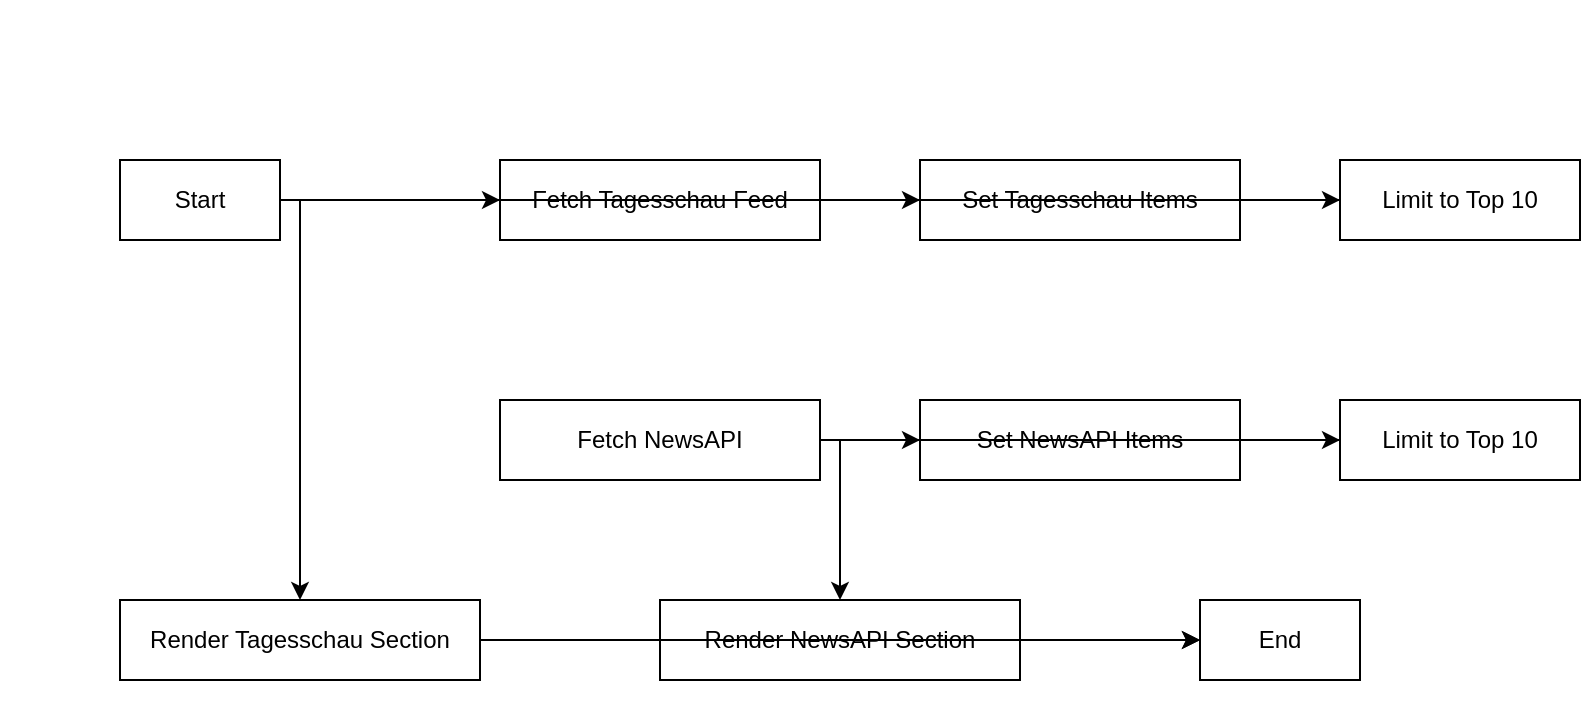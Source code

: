 <?xml version="1.0" encoding="UTF-8"?>
<mxfile>
  <diagram name="Ablaufdiagramm" id="abcdefg1234567">
    <mxGraphModel dx="1420" dy="805" grid="1" gridSize="10" guides="1" tooltips="1" connect="1" arrows="1" fold="1" page="1" pageScale="1" pageWidth="827" pageHeight="1169" math="0" shadow="0">
      <root>
        <mxCell id="0" />
        <mxCell id="1" parent="0" />
        <mxCell id="2" value="" style="group" vertex="1" connectable="0" parent="1">
          <mxGeometry x="20" y="20" width="760" height="360" as="geometry" />
        </mxCell>
        <mxCell id="3" value="Start" style="rounded=0;whiteSpace=wrap;html=1;" vertex="1" connectable="0" parent="2">
          <mxGeometry x="60" y="80" width="80" height="40" as="geometry" />
        </mxCell>
        <mxCell id="4" value="Fetch Tagesschau Feed" style="rounded=0;whiteSpace=wrap;html=1;" vertex="1" connectable="0" parent="2">
          <mxGeometry x="250" y="80" width="160" height="40" as="geometry" />
        </mxCell>
        <mxCell id="5" value="Fetch NewsAPI" style="rounded=0;whiteSpace=wrap;html=1;" vertex="1" connectable="0" parent="2">
          <mxGeometry x="250" y="200" width="160" height="40" as="geometry" />
        </mxCell>
        <mxCell id="6" value="Set Tagesschau Items" style="rounded=0;whiteSpace=wrap;html=1;" vertex="1" connectable="0" parent="2">
          <mxGeometry x="460" y="80" width="160" height="40" as="geometry" />
        </mxCell>
        <mxCell id="7" value="Set NewsAPI Items" style="rounded=0;whiteSpace=wrap;html=1;" vertex="1" connectable="0" parent="2">
          <mxGeometry x="460" y="200" width="160" height="40" as="geometry" />
        </mxCell>
        <mxCell id="8" value="Limit to Top 10" style="rounded=0;whiteSpace=wrap;html=1;" vertex="1" connectable="0" parent="2">
          <mxGeometry x="670" y="80" width="120" height="40" as="geometry" />
        </mxCell>
        <mxCell id="9" value="Limit to Top 10" style="rounded=0;whiteSpace=wrap;html=1;" vertex="1" connectable="0" parent="2">
          <mxGeometry x="670" y="200" width="120" height="40" as="geometry" />
        </mxCell>
        <mxCell id="10" value="Render Tagesschau Section" style="rounded=0;whiteSpace=wrap;html=1;" vertex="1" connectable="0" parent="2">
          <mxGeometry x="60" y="300" width="180" height="40" as="geometry" />
        </mxCell>
        <mxCell id="11" value="Render NewsAPI Section" style="rounded=0;whiteSpace=wrap;html=1;" vertex="1" connectable="0" parent="2">
          <mxGeometry x="330" y="300" width="180" height="40" as="geometry" />
        </mxCell>
        <mxCell id="12" value="End" style="rounded=0;whiteSpace=wrap;html=1;" vertex="1" connectable="0" parent="2">
          <mxGeometry x="600" y="300" width="80" height="40" as="geometry" />
        </mxCell>
        <mxCell id="13" style="edgeStyle=orthogonalEdgeStyle;rounded=0;orthogonalLoop=1;jettySize=auto;html=1;" edge="1" parent="2" source="3" target="4">
          <mxGeometry relative="1" as="geometry" />
        </mxCell>
        <mxCell id="14" style="edgeStyle=orthogonalEdgeStyle;rounded=0;orthogonalLoop=1;jettySize=auto;html=1;" edge="1" parent="2" source="4" target="6">
          <mxGeometry relative="1" as="geometry" />
        </mxCell>
        <mxCell id="15" style="edgeStyle=orthogonalEdgeStyle;rounded=0;orthogonalLoop=1;jettySize=auto;html=1;" edge="1" parent="2" source="5" target="7">
          <mxGeometry relative="1" as="geometry" />
        </mxCell>
        <mxCell id="16" style="edgeStyle=orthogonalEdgeStyle;rounded=0;orthogonalLoop=1;jettySize=auto;html=1;" edge="1" parent="2" source="6" target="8">
          <mxGeometry relative="1" as="geometry" />
        </mxCell>
        <mxCell id="17" style="edgeStyle=orthogonalEdgeStyle;rounded=0;orthogonalLoop=1;jettySize=auto;html=1;" edge="1" parent="2" source="7" target="9">
          <mxGeometry relative="1" as="geometry" />
        </mxCell>
        <mxCell id="18" style="edgeStyle=orthogonalEdgeStyle;rounded=0;orthogonalLoop=1;jettySize=auto;html=1;" edge="1" parent="2" source="8" target="10">
          <mxGeometry relative="1" as="geometry" />
        </mxCell>
        <mxCell id="19" style="edgeStyle=orthogonalEdgeStyle;rounded=0;orthogonalLoop=1;jettySize=auto;html=1;" edge="1" parent="2" source="9" target="11">
          <mxGeometry relative="1" as="geometry" />
        </mxCell>
        <mxCell id="20" style="edgeStyle=orthogonalEdgeStyle;rounded=0;orthogonalLoop=1;jettySize=auto;html=1;" edge="1" parent="2" source="10" target="12">
          <mxGeometry relative="1" as="geometry" />
        </mxCell>
        <mxCell id="21" style="edgeStyle=orthogonalEdgeStyle;rounded=0;orthogonalLoop=1;jettySize=auto;html=1;" edge="1" parent="2" source="11" target="12">
          <mxGeometry relative="1" as="geometry" />
        </mxCell>
      </root>
    </mxGraphModel>
  </diagram>
</mxfile>
